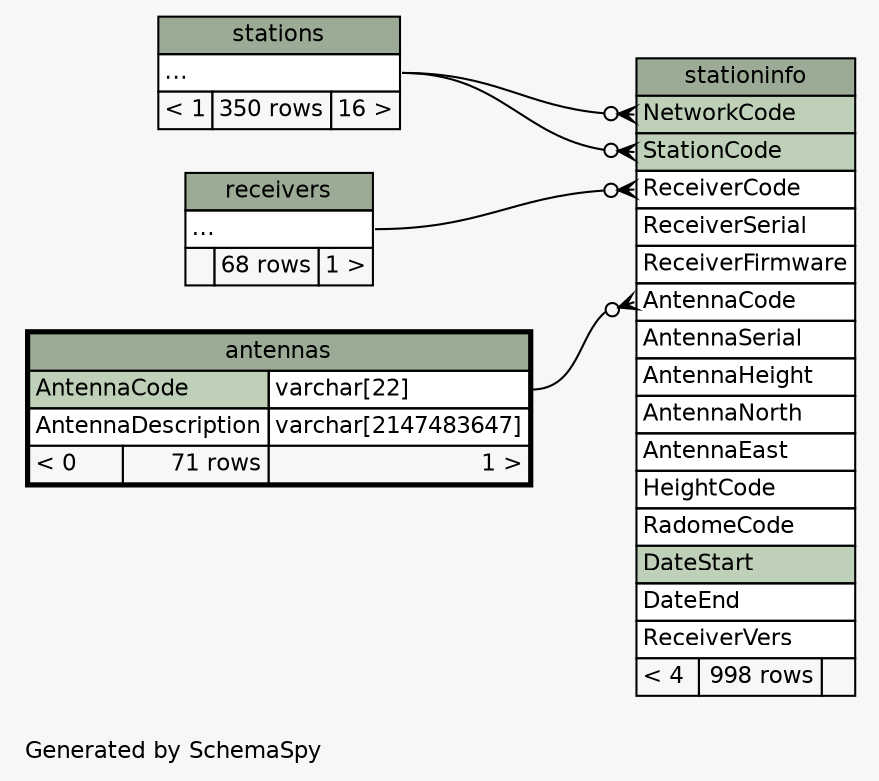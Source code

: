 // dot 2.36.0 on Linux 4.4.0-59-generic
// SchemaSpy rev 590
digraph "twoDegreesRelationshipsDiagram" {
  graph [
    rankdir="RL"
    bgcolor="#f7f7f7"
    label="\nGenerated by SchemaSpy"
    labeljust="l"
    nodesep="0.18"
    ranksep="0.46"
    fontname="Helvetica"
    fontsize="11"
  ];
  node [
    fontname="Helvetica"
    fontsize="11"
    shape="plaintext"
  ];
  edge [
    arrowsize="0.8"
  ];
  "stationinfo":"AntennaCode":w -> "antennas":"AntennaCode.type":e [arrowhead=none dir=back arrowtail=crowodot];
  "stationinfo":"NetworkCode":w -> "stations":"elipses":e [arrowhead=none dir=back arrowtail=crowodot];
  "stationinfo":"ReceiverCode":w -> "receivers":"elipses":e [arrowhead=none dir=back arrowtail=crowodot];
  "stationinfo":"StationCode":w -> "stations":"elipses":e [arrowhead=none dir=back arrowtail=crowodot];
  "antennas" [
    label=<
    <TABLE BORDER="2" CELLBORDER="1" CELLSPACING="0" BGCOLOR="#ffffff">
      <TR><TD COLSPAN="3" BGCOLOR="#9bab96" ALIGN="CENTER">antennas</TD></TR>
      <TR><TD PORT="AntennaCode" COLSPAN="2" BGCOLOR="#bed1b8" ALIGN="LEFT">AntennaCode</TD><TD PORT="AntennaCode.type" ALIGN="LEFT">varchar[22]</TD></TR>
      <TR><TD PORT="AntennaDescription" COLSPAN="2" ALIGN="LEFT">AntennaDescription</TD><TD PORT="AntennaDescription.type" ALIGN="LEFT">varchar[2147483647]</TD></TR>
      <TR><TD ALIGN="LEFT" BGCOLOR="#f7f7f7">&lt; 0</TD><TD ALIGN="RIGHT" BGCOLOR="#f7f7f7">71 rows</TD><TD ALIGN="RIGHT" BGCOLOR="#f7f7f7">1 &gt;</TD></TR>
    </TABLE>>
    URL="antennas.html"
    tooltip="antennas"
  ];
  "receivers" [
    label=<
    <TABLE BORDER="0" CELLBORDER="1" CELLSPACING="0" BGCOLOR="#ffffff">
      <TR><TD COLSPAN="3" BGCOLOR="#9bab96" ALIGN="CENTER">receivers</TD></TR>
      <TR><TD PORT="elipses" COLSPAN="3" ALIGN="LEFT">...</TD></TR>
      <TR><TD ALIGN="LEFT" BGCOLOR="#f7f7f7">  </TD><TD ALIGN="RIGHT" BGCOLOR="#f7f7f7">68 rows</TD><TD ALIGN="RIGHT" BGCOLOR="#f7f7f7">1 &gt;</TD></TR>
    </TABLE>>
    URL="receivers.html"
    tooltip="receivers"
  ];
  "stationinfo" [
    label=<
    <TABLE BORDER="0" CELLBORDER="1" CELLSPACING="0" BGCOLOR="#ffffff">
      <TR><TD COLSPAN="3" BGCOLOR="#9bab96" ALIGN="CENTER">stationinfo</TD></TR>
      <TR><TD PORT="NetworkCode" COLSPAN="3" BGCOLOR="#bed1b8" ALIGN="LEFT">NetworkCode</TD></TR>
      <TR><TD PORT="StationCode" COLSPAN="3" BGCOLOR="#bed1b8" ALIGN="LEFT">StationCode</TD></TR>
      <TR><TD PORT="ReceiverCode" COLSPAN="3" ALIGN="LEFT">ReceiverCode</TD></TR>
      <TR><TD PORT="ReceiverSerial" COLSPAN="3" ALIGN="LEFT">ReceiverSerial</TD></TR>
      <TR><TD PORT="ReceiverFirmware" COLSPAN="3" ALIGN="LEFT">ReceiverFirmware</TD></TR>
      <TR><TD PORT="AntennaCode" COLSPAN="3" ALIGN="LEFT">AntennaCode</TD></TR>
      <TR><TD PORT="AntennaSerial" COLSPAN="3" ALIGN="LEFT">AntennaSerial</TD></TR>
      <TR><TD PORT="AntennaHeight" COLSPAN="3" ALIGN="LEFT">AntennaHeight</TD></TR>
      <TR><TD PORT="AntennaNorth" COLSPAN="3" ALIGN="LEFT">AntennaNorth</TD></TR>
      <TR><TD PORT="AntennaEast" COLSPAN="3" ALIGN="LEFT">AntennaEast</TD></TR>
      <TR><TD PORT="HeightCode" COLSPAN="3" ALIGN="LEFT">HeightCode</TD></TR>
      <TR><TD PORT="RadomeCode" COLSPAN="3" ALIGN="LEFT">RadomeCode</TD></TR>
      <TR><TD PORT="DateStart" COLSPAN="3" BGCOLOR="#bed1b8" ALIGN="LEFT">DateStart</TD></TR>
      <TR><TD PORT="DateEnd" COLSPAN="3" ALIGN="LEFT">DateEnd</TD></TR>
      <TR><TD PORT="ReceiverVers" COLSPAN="3" ALIGN="LEFT">ReceiverVers</TD></TR>
      <TR><TD ALIGN="LEFT" BGCOLOR="#f7f7f7">&lt; 4</TD><TD ALIGN="RIGHT" BGCOLOR="#f7f7f7">998 rows</TD><TD ALIGN="RIGHT" BGCOLOR="#f7f7f7">  </TD></TR>
    </TABLE>>
    URL="stationinfo.html"
    tooltip="stationinfo"
  ];
  "stations" [
    label=<
    <TABLE BORDER="0" CELLBORDER="1" CELLSPACING="0" BGCOLOR="#ffffff">
      <TR><TD COLSPAN="3" BGCOLOR="#9bab96" ALIGN="CENTER">stations</TD></TR>
      <TR><TD PORT="elipses" COLSPAN="3" ALIGN="LEFT">...</TD></TR>
      <TR><TD ALIGN="LEFT" BGCOLOR="#f7f7f7">&lt; 1</TD><TD ALIGN="RIGHT" BGCOLOR="#f7f7f7">350 rows</TD><TD ALIGN="RIGHT" BGCOLOR="#f7f7f7">16 &gt;</TD></TR>
    </TABLE>>
    URL="stations.html"
    tooltip="stations"
  ];
}
